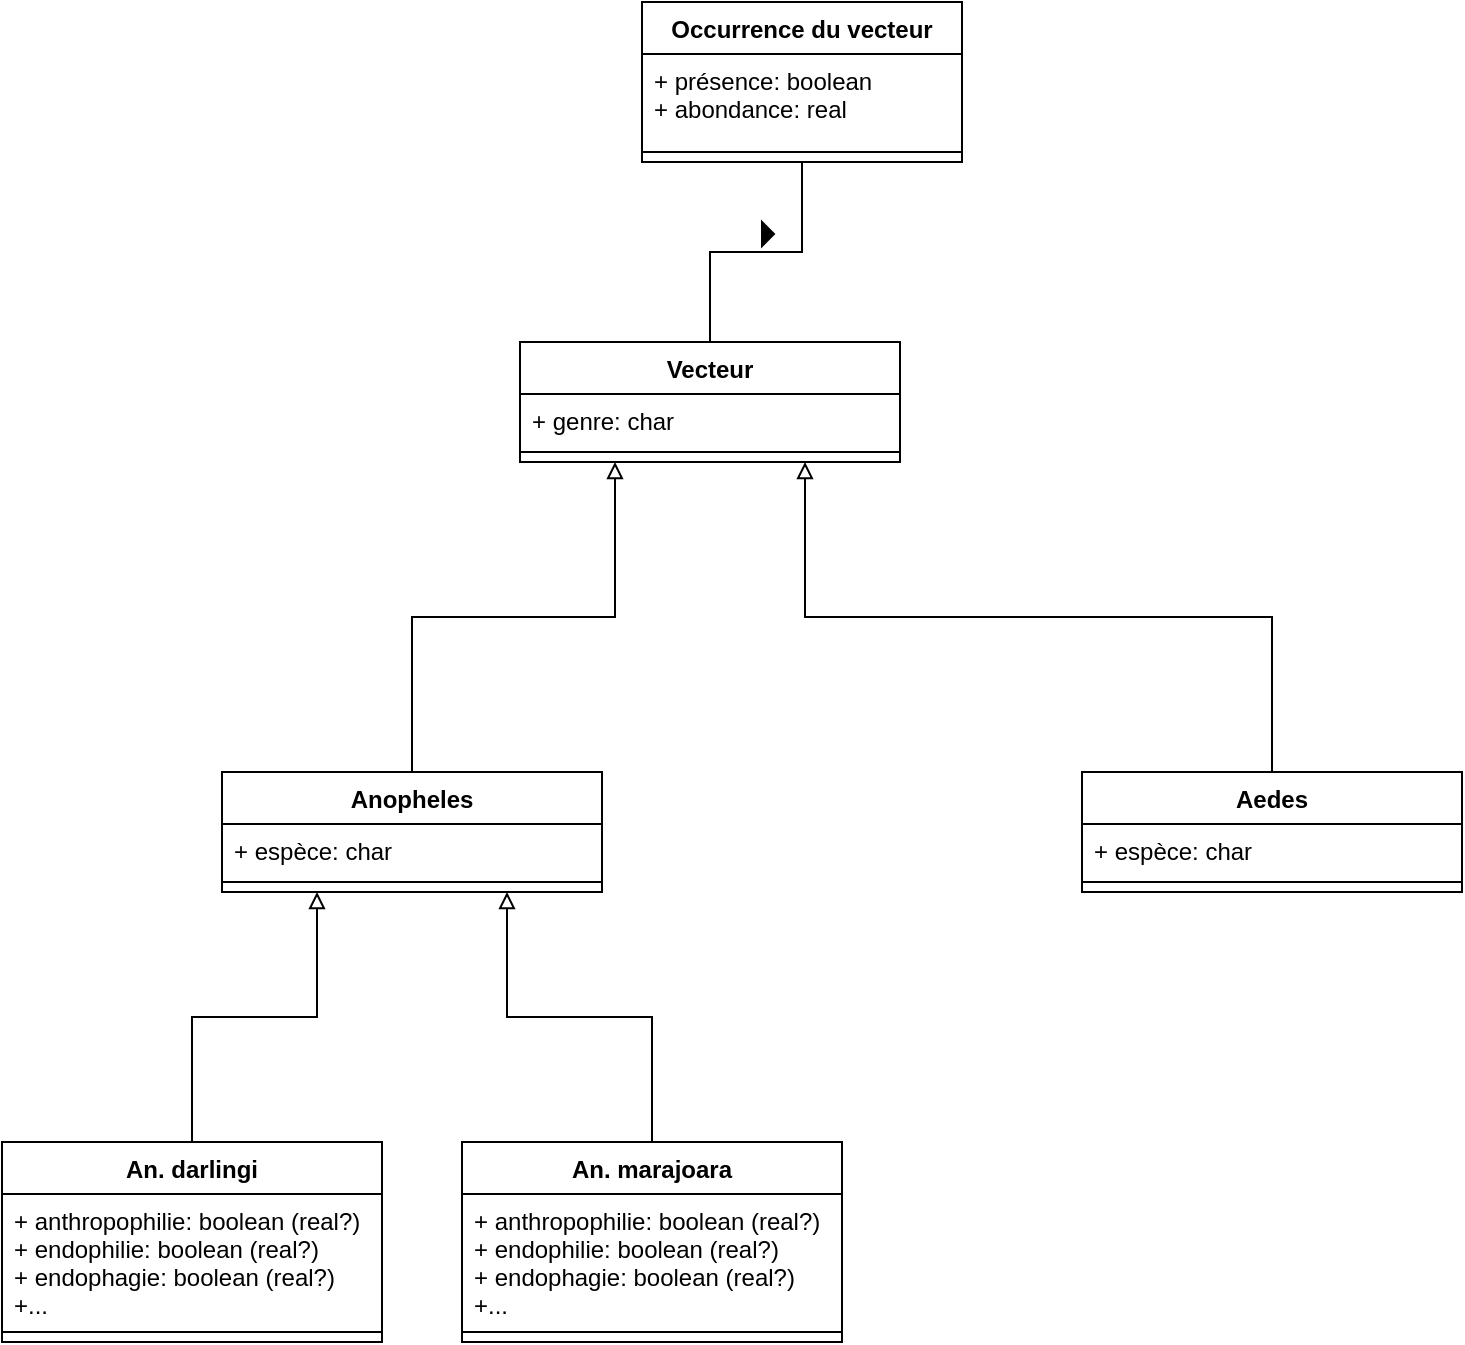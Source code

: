 <mxfile version="18.0.5" type="github">
  <diagram id="gj5-_C0aXKBgTMH4SPsN" name="Page-1">
    <mxGraphModel dx="1355" dy="777" grid="1" gridSize="10" guides="1" tooltips="1" connect="1" arrows="1" fold="1" page="1" pageScale="1" pageWidth="827" pageHeight="1169" math="0" shadow="0">
      <root>
        <mxCell id="0" />
        <mxCell id="1" parent="0" />
        <mxCell id="w-6a-RiIYNo0i_YmTSSD-26" style="edgeStyle=orthogonalEdgeStyle;rounded=0;orthogonalLoop=1;jettySize=auto;html=1;entryX=0.5;entryY=1;entryDx=0;entryDy=0;endArrow=none;endFill=0;" edge="1" parent="1" source="w-6a-RiIYNo0i_YmTSSD-1" target="w-6a-RiIYNo0i_YmTSSD-7">
          <mxGeometry relative="1" as="geometry" />
        </mxCell>
        <mxCell id="w-6a-RiIYNo0i_YmTSSD-1" value="Vecteur" style="swimlane;fontStyle=1;align=center;verticalAlign=top;childLayout=stackLayout;horizontal=1;startSize=26;horizontalStack=0;resizeParent=1;resizeParentMax=0;resizeLast=0;collapsible=1;marginBottom=0;" vertex="1" parent="1">
          <mxGeometry x="319" y="230" width="190" height="60" as="geometry" />
        </mxCell>
        <mxCell id="w-6a-RiIYNo0i_YmTSSD-2" value="+ genre: char" style="text;strokeColor=none;fillColor=none;align=left;verticalAlign=top;spacingLeft=4;spacingRight=4;overflow=hidden;rotatable=0;points=[[0,0.5],[1,0.5]];portConstraint=eastwest;" vertex="1" parent="w-6a-RiIYNo0i_YmTSSD-1">
          <mxGeometry y="26" width="190" height="24" as="geometry" />
        </mxCell>
        <mxCell id="w-6a-RiIYNo0i_YmTSSD-3" value="" style="line;strokeWidth=1;fillColor=none;align=left;verticalAlign=middle;spacingTop=-1;spacingLeft=3;spacingRight=3;rotatable=0;labelPosition=right;points=[];portConstraint=eastwest;" vertex="1" parent="w-6a-RiIYNo0i_YmTSSD-1">
          <mxGeometry y="50" width="190" height="10" as="geometry" />
        </mxCell>
        <mxCell id="w-6a-RiIYNo0i_YmTSSD-22" style="edgeStyle=orthogonalEdgeStyle;rounded=0;orthogonalLoop=1;jettySize=auto;html=1;exitX=0.5;exitY=0;exitDx=0;exitDy=0;entryX=0.25;entryY=1;entryDx=0;entryDy=0;endArrow=block;endFill=0;" edge="1" parent="1" source="w-6a-RiIYNo0i_YmTSSD-4" target="w-6a-RiIYNo0i_YmTSSD-1">
          <mxGeometry relative="1" as="geometry" />
        </mxCell>
        <mxCell id="w-6a-RiIYNo0i_YmTSSD-4" value="Anopheles" style="swimlane;fontStyle=1;align=center;verticalAlign=top;childLayout=stackLayout;horizontal=1;startSize=26;horizontalStack=0;resizeParent=1;resizeParentMax=0;resizeLast=0;collapsible=1;marginBottom=0;" vertex="1" parent="1">
          <mxGeometry x="170" y="445" width="190" height="60" as="geometry" />
        </mxCell>
        <mxCell id="w-6a-RiIYNo0i_YmTSSD-5" value="+ espèce: char" style="text;strokeColor=none;fillColor=none;align=left;verticalAlign=top;spacingLeft=4;spacingRight=4;overflow=hidden;rotatable=0;points=[[0,0.5],[1,0.5]];portConstraint=eastwest;" vertex="1" parent="w-6a-RiIYNo0i_YmTSSD-4">
          <mxGeometry y="26" width="190" height="24" as="geometry" />
        </mxCell>
        <mxCell id="w-6a-RiIYNo0i_YmTSSD-6" value="" style="line;strokeWidth=1;fillColor=none;align=left;verticalAlign=middle;spacingTop=-1;spacingLeft=3;spacingRight=3;rotatable=0;labelPosition=right;points=[];portConstraint=eastwest;" vertex="1" parent="w-6a-RiIYNo0i_YmTSSD-4">
          <mxGeometry y="50" width="190" height="10" as="geometry" />
        </mxCell>
        <mxCell id="w-6a-RiIYNo0i_YmTSSD-7" value="Occurrence du vecteur" style="swimlane;fontStyle=1;align=center;verticalAlign=top;childLayout=stackLayout;horizontal=1;startSize=26;horizontalStack=0;resizeParent=1;resizeParentMax=0;resizeLast=0;collapsible=1;marginBottom=0;" vertex="1" parent="1">
          <mxGeometry x="380" y="60" width="160" height="80" as="geometry" />
        </mxCell>
        <mxCell id="w-6a-RiIYNo0i_YmTSSD-8" value="+ présence: boolean&#xa;+ abondance: real" style="text;strokeColor=none;fillColor=none;align=left;verticalAlign=top;spacingLeft=4;spacingRight=4;overflow=hidden;rotatable=0;points=[[0,0.5],[1,0.5]];portConstraint=eastwest;" vertex="1" parent="w-6a-RiIYNo0i_YmTSSD-7">
          <mxGeometry y="26" width="160" height="44" as="geometry" />
        </mxCell>
        <mxCell id="w-6a-RiIYNo0i_YmTSSD-9" value="" style="line;strokeWidth=1;fillColor=none;align=left;verticalAlign=middle;spacingTop=-1;spacingLeft=3;spacingRight=3;rotatable=0;labelPosition=right;points=[];portConstraint=eastwest;" vertex="1" parent="w-6a-RiIYNo0i_YmTSSD-7">
          <mxGeometry y="70" width="160" height="10" as="geometry" />
        </mxCell>
        <mxCell id="w-6a-RiIYNo0i_YmTSSD-23" style="edgeStyle=orthogonalEdgeStyle;rounded=0;orthogonalLoop=1;jettySize=auto;html=1;exitX=0.5;exitY=0;exitDx=0;exitDy=0;entryX=0.75;entryY=1;entryDx=0;entryDy=0;endArrow=block;endFill=0;" edge="1" parent="1" source="w-6a-RiIYNo0i_YmTSSD-10" target="w-6a-RiIYNo0i_YmTSSD-1">
          <mxGeometry relative="1" as="geometry" />
        </mxCell>
        <mxCell id="w-6a-RiIYNo0i_YmTSSD-10" value="Aedes" style="swimlane;fontStyle=1;align=center;verticalAlign=top;childLayout=stackLayout;horizontal=1;startSize=26;horizontalStack=0;resizeParent=1;resizeParentMax=0;resizeLast=0;collapsible=1;marginBottom=0;" vertex="1" parent="1">
          <mxGeometry x="600" y="445" width="190" height="60" as="geometry" />
        </mxCell>
        <mxCell id="w-6a-RiIYNo0i_YmTSSD-11" value="+ espèce: char" style="text;strokeColor=none;fillColor=none;align=left;verticalAlign=top;spacingLeft=4;spacingRight=4;overflow=hidden;rotatable=0;points=[[0,0.5],[1,0.5]];portConstraint=eastwest;" vertex="1" parent="w-6a-RiIYNo0i_YmTSSD-10">
          <mxGeometry y="26" width="190" height="24" as="geometry" />
        </mxCell>
        <mxCell id="w-6a-RiIYNo0i_YmTSSD-12" value="" style="line;strokeWidth=1;fillColor=none;align=left;verticalAlign=middle;spacingTop=-1;spacingLeft=3;spacingRight=3;rotatable=0;labelPosition=right;points=[];portConstraint=eastwest;" vertex="1" parent="w-6a-RiIYNo0i_YmTSSD-10">
          <mxGeometry y="50" width="190" height="10" as="geometry" />
        </mxCell>
        <mxCell id="w-6a-RiIYNo0i_YmTSSD-24" style="edgeStyle=orthogonalEdgeStyle;rounded=0;orthogonalLoop=1;jettySize=auto;html=1;exitX=0.5;exitY=0;exitDx=0;exitDy=0;entryX=0.25;entryY=1;entryDx=0;entryDy=0;endArrow=block;endFill=0;" edge="1" parent="1" source="w-6a-RiIYNo0i_YmTSSD-16" target="w-6a-RiIYNo0i_YmTSSD-4">
          <mxGeometry relative="1" as="geometry" />
        </mxCell>
        <mxCell id="w-6a-RiIYNo0i_YmTSSD-16" value="An. darlingi" style="swimlane;fontStyle=1;align=center;verticalAlign=top;childLayout=stackLayout;horizontal=1;startSize=26;horizontalStack=0;resizeParent=1;resizeParentMax=0;resizeLast=0;collapsible=1;marginBottom=0;" vertex="1" parent="1">
          <mxGeometry x="60" y="630" width="190" height="100" as="geometry" />
        </mxCell>
        <mxCell id="w-6a-RiIYNo0i_YmTSSD-17" value="+ anthropophilie: boolean (real?)&#xa;+ endophilie: boolean (real?)&#xa;+ endophagie: boolean (real?)&#xa;+..." style="text;strokeColor=none;fillColor=none;align=left;verticalAlign=top;spacingLeft=4;spacingRight=4;overflow=hidden;rotatable=0;points=[[0,0.5],[1,0.5]];portConstraint=eastwest;" vertex="1" parent="w-6a-RiIYNo0i_YmTSSD-16">
          <mxGeometry y="26" width="190" height="64" as="geometry" />
        </mxCell>
        <mxCell id="w-6a-RiIYNo0i_YmTSSD-18" value="" style="line;strokeWidth=1;fillColor=none;align=left;verticalAlign=middle;spacingTop=-1;spacingLeft=3;spacingRight=3;rotatable=0;labelPosition=right;points=[];portConstraint=eastwest;" vertex="1" parent="w-6a-RiIYNo0i_YmTSSD-16">
          <mxGeometry y="90" width="190" height="10" as="geometry" />
        </mxCell>
        <mxCell id="w-6a-RiIYNo0i_YmTSSD-25" style="edgeStyle=orthogonalEdgeStyle;rounded=0;orthogonalLoop=1;jettySize=auto;html=1;exitX=0.5;exitY=0;exitDx=0;exitDy=0;entryX=0.75;entryY=1;entryDx=0;entryDy=0;endArrow=block;endFill=0;" edge="1" parent="1" source="w-6a-RiIYNo0i_YmTSSD-19" target="w-6a-RiIYNo0i_YmTSSD-4">
          <mxGeometry relative="1" as="geometry" />
        </mxCell>
        <mxCell id="w-6a-RiIYNo0i_YmTSSD-19" value="An. marajoara" style="swimlane;fontStyle=1;align=center;verticalAlign=top;childLayout=stackLayout;horizontal=1;startSize=26;horizontalStack=0;resizeParent=1;resizeParentMax=0;resizeLast=0;collapsible=1;marginBottom=0;" vertex="1" parent="1">
          <mxGeometry x="290" y="630" width="190" height="100" as="geometry" />
        </mxCell>
        <mxCell id="w-6a-RiIYNo0i_YmTSSD-20" value="+ anthropophilie: boolean (real?)&#xa;+ endophilie: boolean (real?)&#xa;+ endophagie: boolean (real?)&#xa;+..." style="text;strokeColor=none;fillColor=none;align=left;verticalAlign=top;spacingLeft=4;spacingRight=4;overflow=hidden;rotatable=0;points=[[0,0.5],[1,0.5]];portConstraint=eastwest;" vertex="1" parent="w-6a-RiIYNo0i_YmTSSD-19">
          <mxGeometry y="26" width="190" height="64" as="geometry" />
        </mxCell>
        <mxCell id="w-6a-RiIYNo0i_YmTSSD-21" value="" style="line;strokeWidth=1;fillColor=none;align=left;verticalAlign=middle;spacingTop=-1;spacingLeft=3;spacingRight=3;rotatable=0;labelPosition=right;points=[];portConstraint=eastwest;" vertex="1" parent="w-6a-RiIYNo0i_YmTSSD-19">
          <mxGeometry y="90" width="190" height="10" as="geometry" />
        </mxCell>
        <mxCell id="w-6a-RiIYNo0i_YmTSSD-27" value="" style="triangle;aspect=fixed;fillColor=#000000;" vertex="1" parent="1">
          <mxGeometry x="440" y="170" width="6" height="12" as="geometry" />
        </mxCell>
      </root>
    </mxGraphModel>
  </diagram>
</mxfile>
